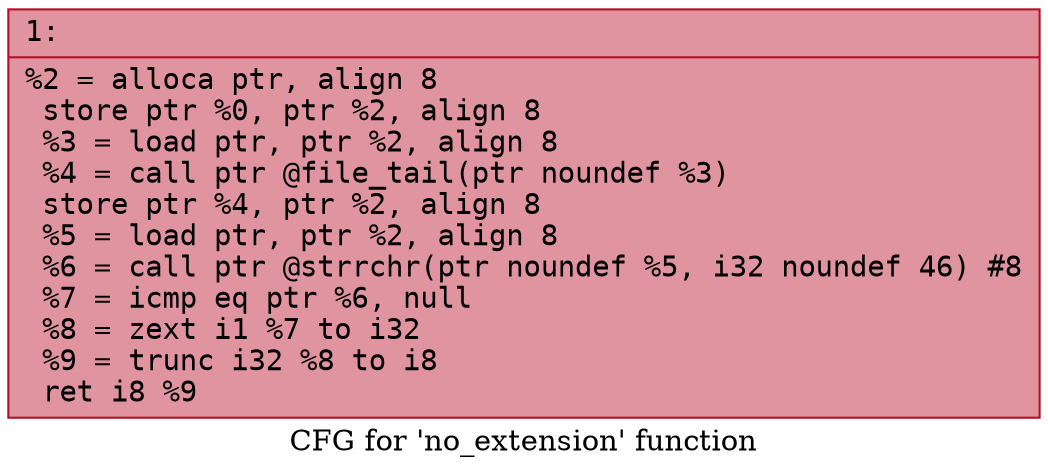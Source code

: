 digraph "CFG for 'no_extension' function" {
	label="CFG for 'no_extension' function";

	Node0x6000019774d0 [shape=record,color="#b70d28ff", style=filled, fillcolor="#b70d2870" fontname="Courier",label="{1:\l|  %2 = alloca ptr, align 8\l  store ptr %0, ptr %2, align 8\l  %3 = load ptr, ptr %2, align 8\l  %4 = call ptr @file_tail(ptr noundef %3)\l  store ptr %4, ptr %2, align 8\l  %5 = load ptr, ptr %2, align 8\l  %6 = call ptr @strrchr(ptr noundef %5, i32 noundef 46) #8\l  %7 = icmp eq ptr %6, null\l  %8 = zext i1 %7 to i32\l  %9 = trunc i32 %8 to i8\l  ret i8 %9\l}"];
}
